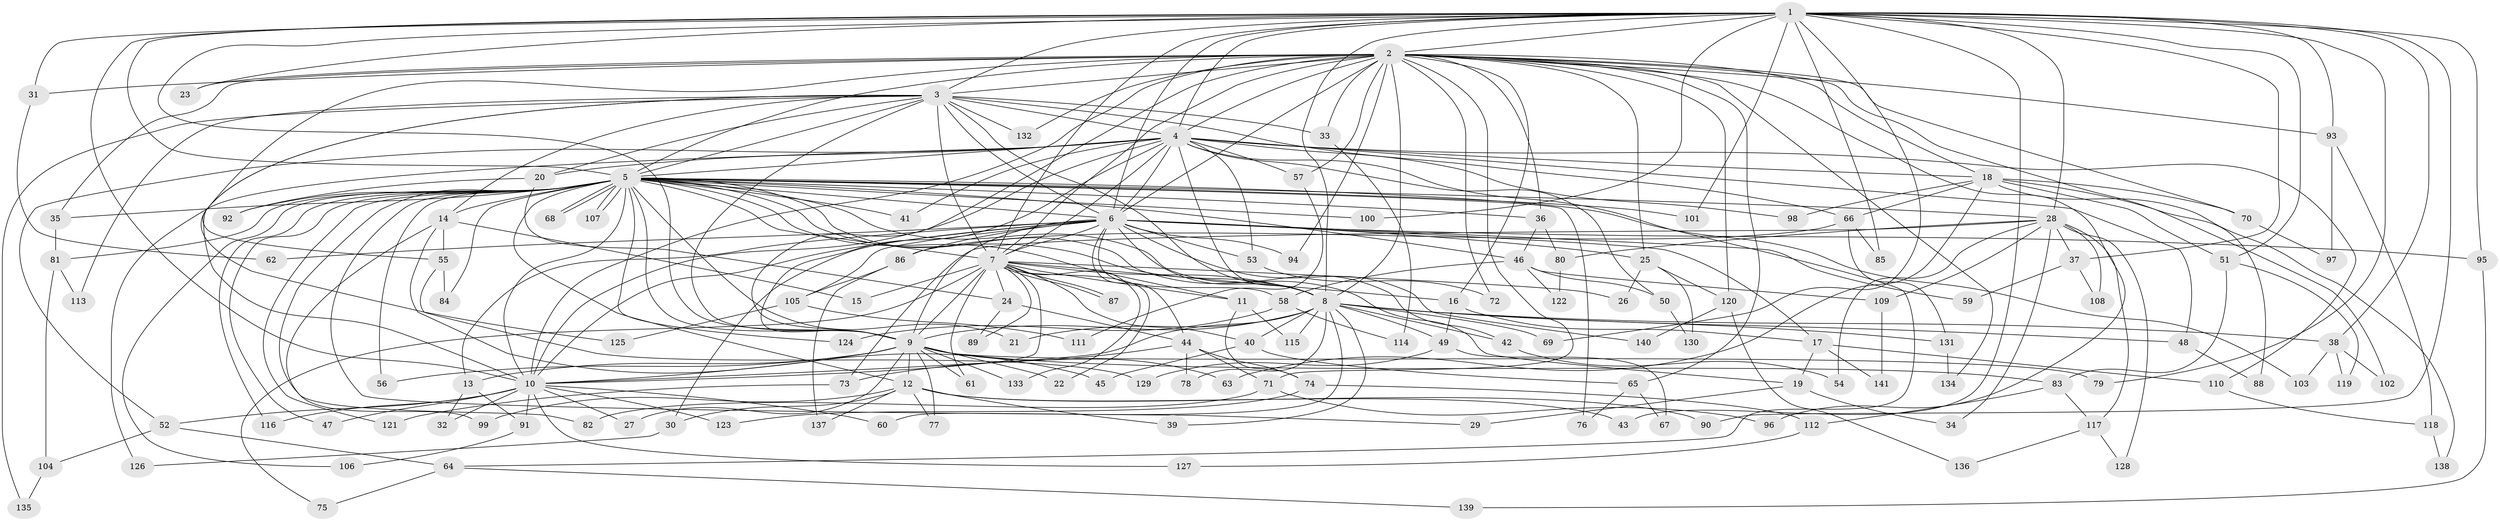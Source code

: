 // Generated by graph-tools (version 1.1) at 2025/10/02/27/25 16:10:59]
// undirected, 141 vertices, 307 edges
graph export_dot {
graph [start="1"]
  node [color=gray90,style=filled];
  1;
  2;
  3;
  4;
  5;
  6;
  7;
  8;
  9;
  10;
  11;
  12;
  13;
  14;
  15;
  16;
  17;
  18;
  19;
  20;
  21;
  22;
  23;
  24;
  25;
  26;
  27;
  28;
  29;
  30;
  31;
  32;
  33;
  34;
  35;
  36;
  37;
  38;
  39;
  40;
  41;
  42;
  43;
  44;
  45;
  46;
  47;
  48;
  49;
  50;
  51;
  52;
  53;
  54;
  55;
  56;
  57;
  58;
  59;
  60;
  61;
  62;
  63;
  64;
  65;
  66;
  67;
  68;
  69;
  70;
  71;
  72;
  73;
  74;
  75;
  76;
  77;
  78;
  79;
  80;
  81;
  82;
  83;
  84;
  85;
  86;
  87;
  88;
  89;
  90;
  91;
  92;
  93;
  94;
  95;
  96;
  97;
  98;
  99;
  100;
  101;
  102;
  103;
  104;
  105;
  106;
  107;
  108;
  109;
  110;
  111;
  112;
  113;
  114;
  115;
  116;
  117;
  118;
  119;
  120;
  121;
  122;
  123;
  124;
  125;
  126;
  127;
  128;
  129;
  130;
  131;
  132;
  133;
  134;
  135;
  136;
  137;
  138;
  139;
  140;
  141;
  1 -- 2;
  1 -- 3;
  1 -- 4;
  1 -- 5;
  1 -- 6;
  1 -- 7;
  1 -- 8;
  1 -- 9;
  1 -- 10;
  1 -- 23;
  1 -- 28;
  1 -- 31;
  1 -- 37;
  1 -- 38;
  1 -- 43;
  1 -- 51;
  1 -- 69;
  1 -- 79;
  1 -- 85;
  1 -- 90;
  1 -- 93;
  1 -- 95;
  1 -- 100;
  1 -- 101;
  2 -- 3;
  2 -- 4;
  2 -- 5;
  2 -- 6;
  2 -- 7;
  2 -- 8;
  2 -- 9;
  2 -- 10;
  2 -- 16;
  2 -- 18;
  2 -- 23;
  2 -- 25;
  2 -- 31;
  2 -- 33;
  2 -- 35;
  2 -- 36;
  2 -- 55;
  2 -- 57;
  2 -- 65;
  2 -- 70;
  2 -- 71;
  2 -- 72;
  2 -- 88;
  2 -- 93;
  2 -- 94;
  2 -- 96;
  2 -- 120;
  2 -- 132;
  2 -- 134;
  3 -- 4;
  3 -- 5;
  3 -- 6;
  3 -- 7;
  3 -- 8;
  3 -- 9;
  3 -- 10;
  3 -- 14;
  3 -- 20;
  3 -- 33;
  3 -- 66;
  3 -- 113;
  3 -- 125;
  3 -- 132;
  3 -- 135;
  4 -- 5;
  4 -- 6;
  4 -- 7;
  4 -- 8;
  4 -- 9;
  4 -- 10;
  4 -- 18;
  4 -- 20;
  4 -- 41;
  4 -- 48;
  4 -- 50;
  4 -- 52;
  4 -- 53;
  4 -- 57;
  4 -- 64;
  4 -- 98;
  4 -- 110;
  4 -- 126;
  5 -- 6;
  5 -- 7;
  5 -- 8;
  5 -- 9;
  5 -- 10;
  5 -- 11;
  5 -- 12;
  5 -- 14;
  5 -- 19;
  5 -- 21;
  5 -- 28;
  5 -- 29;
  5 -- 35;
  5 -- 36;
  5 -- 41;
  5 -- 42;
  5 -- 46;
  5 -- 47;
  5 -- 56;
  5 -- 68;
  5 -- 68;
  5 -- 76;
  5 -- 81;
  5 -- 82;
  5 -- 84;
  5 -- 92;
  5 -- 100;
  5 -- 101;
  5 -- 103;
  5 -- 106;
  5 -- 107;
  5 -- 107;
  5 -- 116;
  5 -- 121;
  5 -- 124;
  6 -- 7;
  6 -- 8;
  6 -- 9;
  6 -- 10;
  6 -- 13;
  6 -- 17;
  6 -- 25;
  6 -- 30;
  6 -- 44;
  6 -- 53;
  6 -- 58;
  6 -- 59;
  6 -- 62;
  6 -- 86;
  6 -- 94;
  6 -- 95;
  6 -- 105;
  6 -- 140;
  7 -- 8;
  7 -- 9;
  7 -- 10;
  7 -- 11;
  7 -- 15;
  7 -- 16;
  7 -- 22;
  7 -- 24;
  7 -- 26;
  7 -- 40;
  7 -- 61;
  7 -- 75;
  7 -- 87;
  7 -- 87;
  7 -- 89;
  7 -- 133;
  8 -- 9;
  8 -- 10;
  8 -- 21;
  8 -- 38;
  8 -- 39;
  8 -- 40;
  8 -- 42;
  8 -- 48;
  8 -- 49;
  8 -- 60;
  8 -- 69;
  8 -- 78;
  8 -- 115;
  8 -- 131;
  9 -- 10;
  9 -- 12;
  9 -- 13;
  9 -- 22;
  9 -- 27;
  9 -- 56;
  9 -- 61;
  9 -- 63;
  9 -- 77;
  9 -- 79;
  9 -- 83;
  9 -- 133;
  10 -- 27;
  10 -- 32;
  10 -- 47;
  10 -- 52;
  10 -- 60;
  10 -- 91;
  10 -- 116;
  10 -- 123;
  10 -- 127;
  11 -- 74;
  11 -- 115;
  12 -- 30;
  12 -- 39;
  12 -- 43;
  12 -- 77;
  12 -- 90;
  12 -- 99;
  12 -- 137;
  13 -- 32;
  13 -- 91;
  14 -- 15;
  14 -- 45;
  14 -- 55;
  14 -- 99;
  16 -- 17;
  16 -- 49;
  17 -- 19;
  17 -- 110;
  17 -- 141;
  18 -- 51;
  18 -- 63;
  18 -- 66;
  18 -- 70;
  18 -- 98;
  18 -- 102;
  18 -- 138;
  19 -- 29;
  19 -- 34;
  20 -- 24;
  20 -- 92;
  24 -- 44;
  24 -- 89;
  25 -- 26;
  25 -- 120;
  25 -- 130;
  28 -- 34;
  28 -- 37;
  28 -- 54;
  28 -- 73;
  28 -- 80;
  28 -- 108;
  28 -- 109;
  28 -- 117;
  28 -- 128;
  30 -- 126;
  31 -- 62;
  33 -- 114;
  35 -- 81;
  36 -- 46;
  36 -- 80;
  37 -- 59;
  37 -- 108;
  38 -- 102;
  38 -- 103;
  38 -- 119;
  40 -- 45;
  40 -- 65;
  42 -- 54;
  44 -- 71;
  44 -- 73;
  44 -- 74;
  44 -- 78;
  46 -- 50;
  46 -- 58;
  46 -- 109;
  46 -- 122;
  48 -- 88;
  49 -- 67;
  49 -- 129;
  50 -- 130;
  51 -- 83;
  51 -- 119;
  52 -- 64;
  52 -- 104;
  53 -- 72;
  55 -- 84;
  55 -- 129;
  57 -- 111;
  58 -- 114;
  58 -- 124;
  64 -- 75;
  64 -- 139;
  65 -- 67;
  65 -- 76;
  66 -- 85;
  66 -- 86;
  66 -- 131;
  70 -- 97;
  71 -- 82;
  71 -- 96;
  73 -- 121;
  74 -- 112;
  74 -- 123;
  80 -- 122;
  81 -- 104;
  81 -- 113;
  83 -- 112;
  83 -- 117;
  86 -- 105;
  86 -- 137;
  91 -- 106;
  93 -- 97;
  93 -- 118;
  95 -- 139;
  104 -- 135;
  105 -- 111;
  105 -- 125;
  109 -- 141;
  110 -- 118;
  112 -- 127;
  117 -- 128;
  117 -- 136;
  118 -- 138;
  120 -- 136;
  120 -- 140;
  131 -- 134;
}
